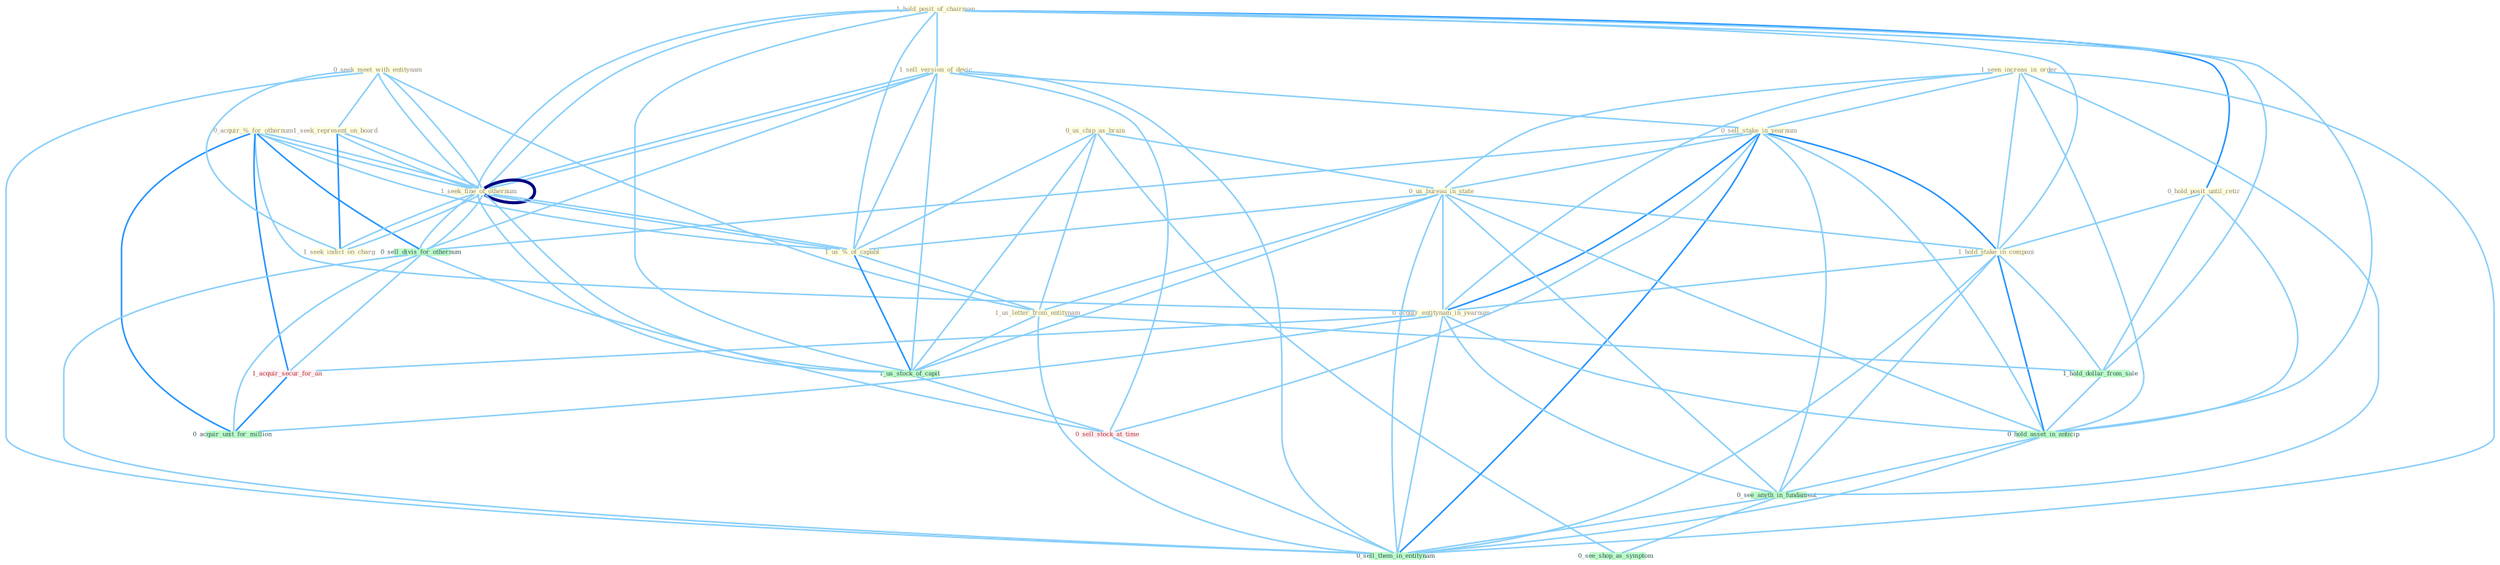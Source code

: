 Graph G{ 
    node
    [shape=polygon,style=filled,width=.5,height=.06,color="#BDFCC9",fixedsize=true,fontsize=4,
    fontcolor="#2f4f4f"];
    {node
    [color="#ffffe0", fontcolor="#8b7d6b"] "0_acquir_%_for_othernum " "0_seek_meet_with_entitynam " "1_hold_posit_of_chairman " "0_us_chip_as_brain " "1_seen_increas_in_order " "1_sell_version_of_devic " "0_hold_posit_until_retir " "1_seek_represent_on_board " "1_seek_fine_of_othernum " "0_sell_stake_in_yearnum " "0_us_bureau_in_state " "1_us_%_of_capabl " "1_hold_stake_in_compani " "1_seek_indict_on_charg " "0_acquir_entitynam_in_yearnum " "1_us_letter_from_entitynam " "1_seek_fine_of_othernum "}
{node [color="#fff0f5", fontcolor="#b22222"] "1_acquir_secur_for_an " "0_sell_stock_at_time "}
edge [color="#B0E2FF"];

	"0_acquir_%_for_othernum " -- "1_seek_fine_of_othernum " [w="1", color="#87cefa" ];
	"0_acquir_%_for_othernum " -- "1_us_%_of_capabl " [w="1", color="#87cefa" ];
	"0_acquir_%_for_othernum " -- "0_acquir_entitynam_in_yearnum " [w="1", color="#87cefa" ];
	"0_acquir_%_for_othernum " -- "1_seek_fine_of_othernum " [w="1", color="#87cefa" ];
	"0_acquir_%_for_othernum " -- "0_sell_divis_for_othernum " [w="2", color="#1e90ff" , len=0.8];
	"0_acquir_%_for_othernum " -- "1_acquir_secur_for_an " [w="2", color="#1e90ff" , len=0.8];
	"0_acquir_%_for_othernum " -- "0_acquir_unit_for_million " [w="2", color="#1e90ff" , len=0.8];
	"0_seek_meet_with_entitynam " -- "1_seek_represent_on_board " [w="1", color="#87cefa" ];
	"0_seek_meet_with_entitynam " -- "1_seek_fine_of_othernum " [w="1", color="#87cefa" ];
	"0_seek_meet_with_entitynam " -- "1_seek_indict_on_charg " [w="1", color="#87cefa" ];
	"0_seek_meet_with_entitynam " -- "1_us_letter_from_entitynam " [w="1", color="#87cefa" ];
	"0_seek_meet_with_entitynam " -- "1_seek_fine_of_othernum " [w="1", color="#87cefa" ];
	"0_seek_meet_with_entitynam " -- "0_sell_them_in_entitynam " [w="1", color="#87cefa" ];
	"1_hold_posit_of_chairman " -- "1_sell_version_of_devic " [w="1", color="#87cefa" ];
	"1_hold_posit_of_chairman " -- "0_hold_posit_until_retir " [w="2", color="#1e90ff" , len=0.8];
	"1_hold_posit_of_chairman " -- "1_seek_fine_of_othernum " [w="1", color="#87cefa" ];
	"1_hold_posit_of_chairman " -- "1_us_%_of_capabl " [w="1", color="#87cefa" ];
	"1_hold_posit_of_chairman " -- "1_hold_stake_in_compani " [w="1", color="#87cefa" ];
	"1_hold_posit_of_chairman " -- "1_seek_fine_of_othernum " [w="1", color="#87cefa" ];
	"1_hold_posit_of_chairman " -- "1_us_stock_of_capit " [w="1", color="#87cefa" ];
	"1_hold_posit_of_chairman " -- "1_hold_dollar_from_sale " [w="1", color="#87cefa" ];
	"1_hold_posit_of_chairman " -- "0_hold_asset_in_anticip " [w="1", color="#87cefa" ];
	"0_us_chip_as_brain " -- "0_us_bureau_in_state " [w="1", color="#87cefa" ];
	"0_us_chip_as_brain " -- "1_us_%_of_capabl " [w="1", color="#87cefa" ];
	"0_us_chip_as_brain " -- "1_us_letter_from_entitynam " [w="1", color="#87cefa" ];
	"0_us_chip_as_brain " -- "1_us_stock_of_capit " [w="1", color="#87cefa" ];
	"0_us_chip_as_brain " -- "0_see_shop_as_symptom " [w="1", color="#87cefa" ];
	"1_seen_increas_in_order " -- "0_sell_stake_in_yearnum " [w="1", color="#87cefa" ];
	"1_seen_increas_in_order " -- "0_us_bureau_in_state " [w="1", color="#87cefa" ];
	"1_seen_increas_in_order " -- "1_hold_stake_in_compani " [w="1", color="#87cefa" ];
	"1_seen_increas_in_order " -- "0_acquir_entitynam_in_yearnum " [w="1", color="#87cefa" ];
	"1_seen_increas_in_order " -- "0_hold_asset_in_anticip " [w="1", color="#87cefa" ];
	"1_seen_increas_in_order " -- "0_see_anyth_in_fundament " [w="1", color="#87cefa" ];
	"1_seen_increas_in_order " -- "0_sell_them_in_entitynam " [w="1", color="#87cefa" ];
	"1_sell_version_of_devic " -- "1_seek_fine_of_othernum " [w="1", color="#87cefa" ];
	"1_sell_version_of_devic " -- "0_sell_stake_in_yearnum " [w="1", color="#87cefa" ];
	"1_sell_version_of_devic " -- "1_us_%_of_capabl " [w="1", color="#87cefa" ];
	"1_sell_version_of_devic " -- "1_seek_fine_of_othernum " [w="1", color="#87cefa" ];
	"1_sell_version_of_devic " -- "0_sell_divis_for_othernum " [w="1", color="#87cefa" ];
	"1_sell_version_of_devic " -- "1_us_stock_of_capit " [w="1", color="#87cefa" ];
	"1_sell_version_of_devic " -- "0_sell_stock_at_time " [w="1", color="#87cefa" ];
	"1_sell_version_of_devic " -- "0_sell_them_in_entitynam " [w="1", color="#87cefa" ];
	"0_hold_posit_until_retir " -- "1_hold_stake_in_compani " [w="1", color="#87cefa" ];
	"0_hold_posit_until_retir " -- "1_hold_dollar_from_sale " [w="1", color="#87cefa" ];
	"0_hold_posit_until_retir " -- "0_hold_asset_in_anticip " [w="1", color="#87cefa" ];
	"1_seek_represent_on_board " -- "1_seek_fine_of_othernum " [w="1", color="#87cefa" ];
	"1_seek_represent_on_board " -- "1_seek_indict_on_charg " [w="2", color="#1e90ff" , len=0.8];
	"1_seek_represent_on_board " -- "1_seek_fine_of_othernum " [w="1", color="#87cefa" ];
	"1_seek_fine_of_othernum " -- "1_us_%_of_capabl " [w="1", color="#87cefa" ];
	"1_seek_fine_of_othernum " -- "1_seek_indict_on_charg " [w="1", color="#87cefa" ];
	"1_seek_fine_of_othernum " -- "1_seek_fine_of_othernum " [w="4", style=bold, color="#000080", len=0.4];
	"1_seek_fine_of_othernum " -- "0_sell_divis_for_othernum " [w="1", color="#87cefa" ];
	"1_seek_fine_of_othernum " -- "1_us_stock_of_capit " [w="1", color="#87cefa" ];
	"0_sell_stake_in_yearnum " -- "0_us_bureau_in_state " [w="1", color="#87cefa" ];
	"0_sell_stake_in_yearnum " -- "1_hold_stake_in_compani " [w="2", color="#1e90ff" , len=0.8];
	"0_sell_stake_in_yearnum " -- "0_acquir_entitynam_in_yearnum " [w="2", color="#1e90ff" , len=0.8];
	"0_sell_stake_in_yearnum " -- "0_sell_divis_for_othernum " [w="1", color="#87cefa" ];
	"0_sell_stake_in_yearnum " -- "0_hold_asset_in_anticip " [w="1", color="#87cefa" ];
	"0_sell_stake_in_yearnum " -- "0_sell_stock_at_time " [w="1", color="#87cefa" ];
	"0_sell_stake_in_yearnum " -- "0_see_anyth_in_fundament " [w="1", color="#87cefa" ];
	"0_sell_stake_in_yearnum " -- "0_sell_them_in_entitynam " [w="2", color="#1e90ff" , len=0.8];
	"0_us_bureau_in_state " -- "1_us_%_of_capabl " [w="1", color="#87cefa" ];
	"0_us_bureau_in_state " -- "1_hold_stake_in_compani " [w="1", color="#87cefa" ];
	"0_us_bureau_in_state " -- "0_acquir_entitynam_in_yearnum " [w="1", color="#87cefa" ];
	"0_us_bureau_in_state " -- "1_us_letter_from_entitynam " [w="1", color="#87cefa" ];
	"0_us_bureau_in_state " -- "1_us_stock_of_capit " [w="1", color="#87cefa" ];
	"0_us_bureau_in_state " -- "0_hold_asset_in_anticip " [w="1", color="#87cefa" ];
	"0_us_bureau_in_state " -- "0_see_anyth_in_fundament " [w="1", color="#87cefa" ];
	"0_us_bureau_in_state " -- "0_sell_them_in_entitynam " [w="1", color="#87cefa" ];
	"1_us_%_of_capabl " -- "1_us_letter_from_entitynam " [w="1", color="#87cefa" ];
	"1_us_%_of_capabl " -- "1_seek_fine_of_othernum " [w="1", color="#87cefa" ];
	"1_us_%_of_capabl " -- "1_us_stock_of_capit " [w="2", color="#1e90ff" , len=0.8];
	"1_hold_stake_in_compani " -- "0_acquir_entitynam_in_yearnum " [w="1", color="#87cefa" ];
	"1_hold_stake_in_compani " -- "1_hold_dollar_from_sale " [w="1", color="#87cefa" ];
	"1_hold_stake_in_compani " -- "0_hold_asset_in_anticip " [w="2", color="#1e90ff" , len=0.8];
	"1_hold_stake_in_compani " -- "0_see_anyth_in_fundament " [w="1", color="#87cefa" ];
	"1_hold_stake_in_compani " -- "0_sell_them_in_entitynam " [w="1", color="#87cefa" ];
	"1_seek_indict_on_charg " -- "1_seek_fine_of_othernum " [w="1", color="#87cefa" ];
	"0_acquir_entitynam_in_yearnum " -- "1_acquir_secur_for_an " [w="1", color="#87cefa" ];
	"0_acquir_entitynam_in_yearnum " -- "0_hold_asset_in_anticip " [w="1", color="#87cefa" ];
	"0_acquir_entitynam_in_yearnum " -- "0_see_anyth_in_fundament " [w="1", color="#87cefa" ];
	"0_acquir_entitynam_in_yearnum " -- "0_acquir_unit_for_million " [w="1", color="#87cefa" ];
	"0_acquir_entitynam_in_yearnum " -- "0_sell_them_in_entitynam " [w="1", color="#87cefa" ];
	"1_us_letter_from_entitynam " -- "1_us_stock_of_capit " [w="1", color="#87cefa" ];
	"1_us_letter_from_entitynam " -- "1_hold_dollar_from_sale " [w="1", color="#87cefa" ];
	"1_us_letter_from_entitynam " -- "0_sell_them_in_entitynam " [w="1", color="#87cefa" ];
	"1_seek_fine_of_othernum " -- "0_sell_divis_for_othernum " [w="1", color="#87cefa" ];
	"1_seek_fine_of_othernum " -- "1_us_stock_of_capit " [w="1", color="#87cefa" ];
	"0_sell_divis_for_othernum " -- "1_acquir_secur_for_an " [w="1", color="#87cefa" ];
	"0_sell_divis_for_othernum " -- "0_sell_stock_at_time " [w="1", color="#87cefa" ];
	"0_sell_divis_for_othernum " -- "0_acquir_unit_for_million " [w="1", color="#87cefa" ];
	"0_sell_divis_for_othernum " -- "0_sell_them_in_entitynam " [w="1", color="#87cefa" ];
	"1_acquir_secur_for_an " -- "0_acquir_unit_for_million " [w="2", color="#1e90ff" , len=0.8];
	"1_us_stock_of_capit " -- "0_sell_stock_at_time " [w="1", color="#87cefa" ];
	"1_hold_dollar_from_sale " -- "0_hold_asset_in_anticip " [w="1", color="#87cefa" ];
	"0_hold_asset_in_anticip " -- "0_see_anyth_in_fundament " [w="1", color="#87cefa" ];
	"0_hold_asset_in_anticip " -- "0_sell_them_in_entitynam " [w="1", color="#87cefa" ];
	"0_sell_stock_at_time " -- "0_sell_them_in_entitynam " [w="1", color="#87cefa" ];
	"0_see_anyth_in_fundament " -- "0_see_shop_as_symptom " [w="1", color="#87cefa" ];
	"0_see_anyth_in_fundament " -- "0_sell_them_in_entitynam " [w="1", color="#87cefa" ];
}